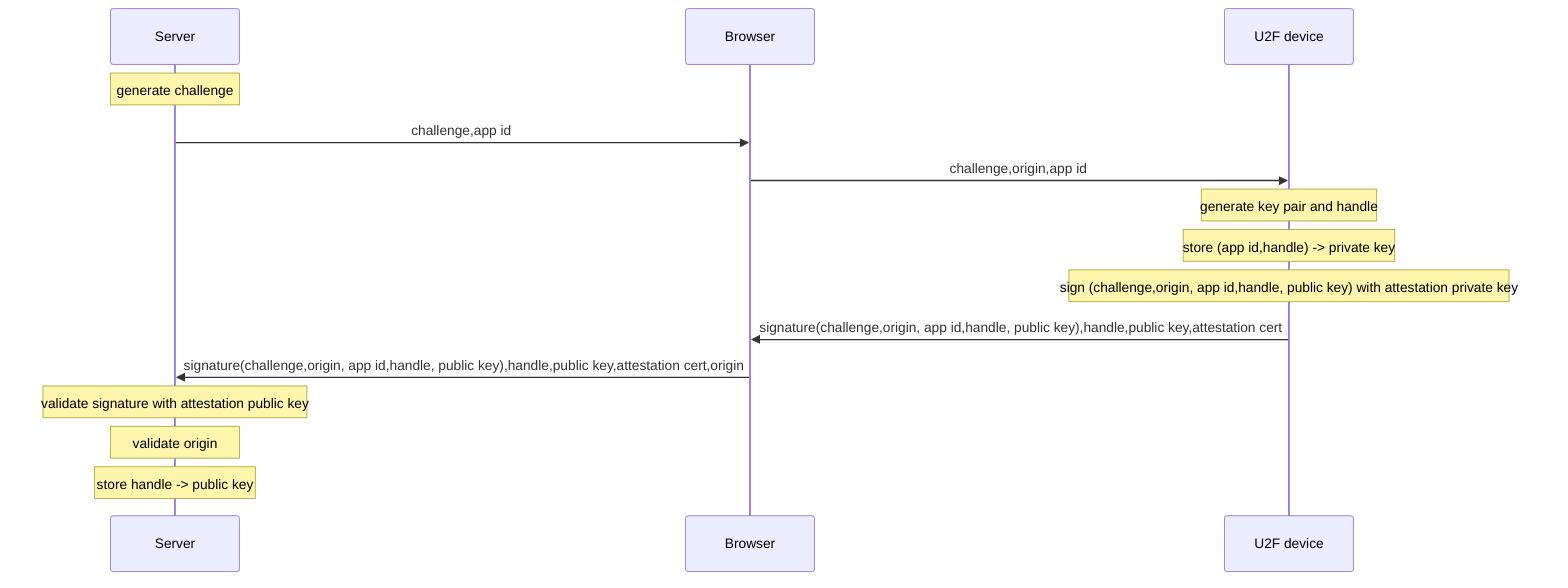 sequenceDiagram
Note over Server: generate challenge
Server ->> Browser: challenge,app id
Browser ->> U2F device: challenge,origin,app id
Note over U2F device: generate key pair and handle
Note over U2F device: store (app id,handle) -> private key
Note over U2F device: sign (challenge,origin, app id,handle, public key) with attestation private key
U2F device ->> Browser: signature(challenge,origin, app id,handle, public key),handle,public key,attestation cert
Browser ->> Server: signature(challenge,origin, app id,handle, public key),handle,public key,attestation cert,origin
Note over Server: validate signature with attestation public key
Note over Server: validate origin
Note over Server: store handle -> public key